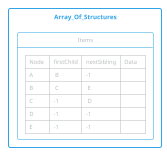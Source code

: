@startuml
scale 0.5
!theme cerulean-outline
package Array_Of_Structures <<Rectangle>> {
object Items {
| Node  | firstChild | nextSibling | Data    |
| A     |  B         | -1          |         |
| B     |  C         |  E          |         |
| C     | -1         |  D          |         |
| D     | -1         | -1          |         |
| E     | -1         | -1          |         |
}
}
@enduml
